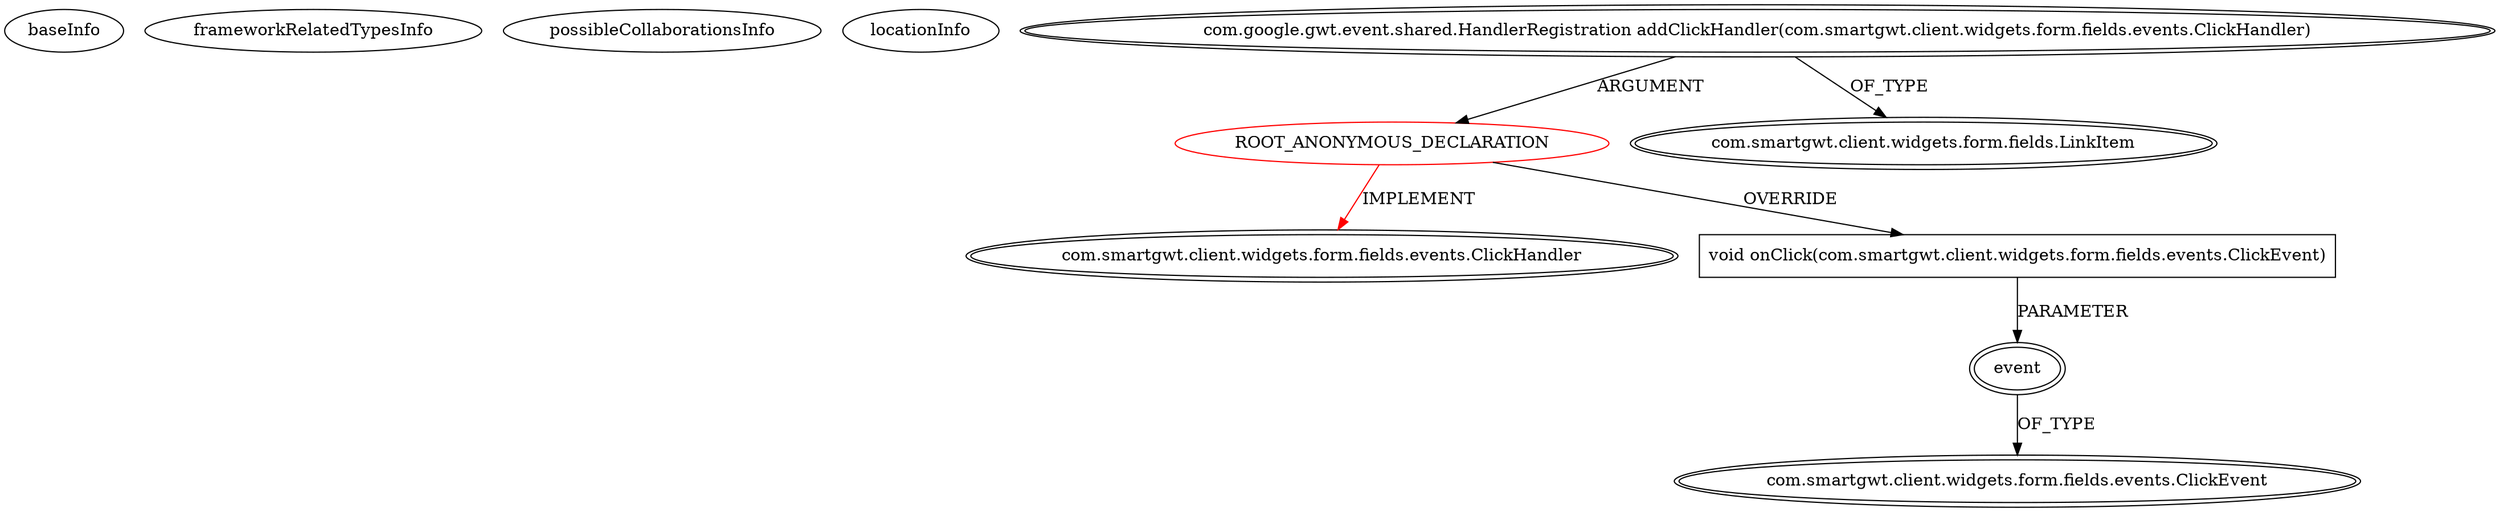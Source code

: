 digraph {
baseInfo[graphId=357,category="extension_graph",isAnonymous=true,possibleRelation=false]
frameworkRelatedTypesInfo[0="com.smartgwt.client.widgets.form.fields.events.ClickHandler"]
possibleCollaborationsInfo[]
locationInfo[projectName="Namrack-TeachToLearn",filePath="/Namrack-TeachToLearn/TeachToLearn-master/TeachToLearn/src/ttl/client/layout/widgets/LoginWidget.java",contextSignature="void LoginWidget()",graphId="357"]
0[label="ROOT_ANONYMOUS_DECLARATION",vertexType="ROOT_ANONYMOUS_DECLARATION",isFrameworkType=false,color=red]
1[label="com.smartgwt.client.widgets.form.fields.events.ClickHandler",vertexType="FRAMEWORK_INTERFACE_TYPE",isFrameworkType=true,peripheries=2]
2[label="com.google.gwt.event.shared.HandlerRegistration addClickHandler(com.smartgwt.client.widgets.form.fields.events.ClickHandler)",vertexType="OUTSIDE_CALL",isFrameworkType=true,peripheries=2]
3[label="com.smartgwt.client.widgets.form.fields.LinkItem",vertexType="FRAMEWORK_CLASS_TYPE",isFrameworkType=true,peripheries=2]
4[label="void onClick(com.smartgwt.client.widgets.form.fields.events.ClickEvent)",vertexType="OVERRIDING_METHOD_DECLARATION",isFrameworkType=false,shape=box]
5[label="event",vertexType="PARAMETER_DECLARATION",isFrameworkType=true,peripheries=2]
6[label="com.smartgwt.client.widgets.form.fields.events.ClickEvent",vertexType="FRAMEWORK_CLASS_TYPE",isFrameworkType=true,peripheries=2]
0->1[label="IMPLEMENT",color=red]
2->0[label="ARGUMENT"]
2->3[label="OF_TYPE"]
0->4[label="OVERRIDE"]
5->6[label="OF_TYPE"]
4->5[label="PARAMETER"]
}
